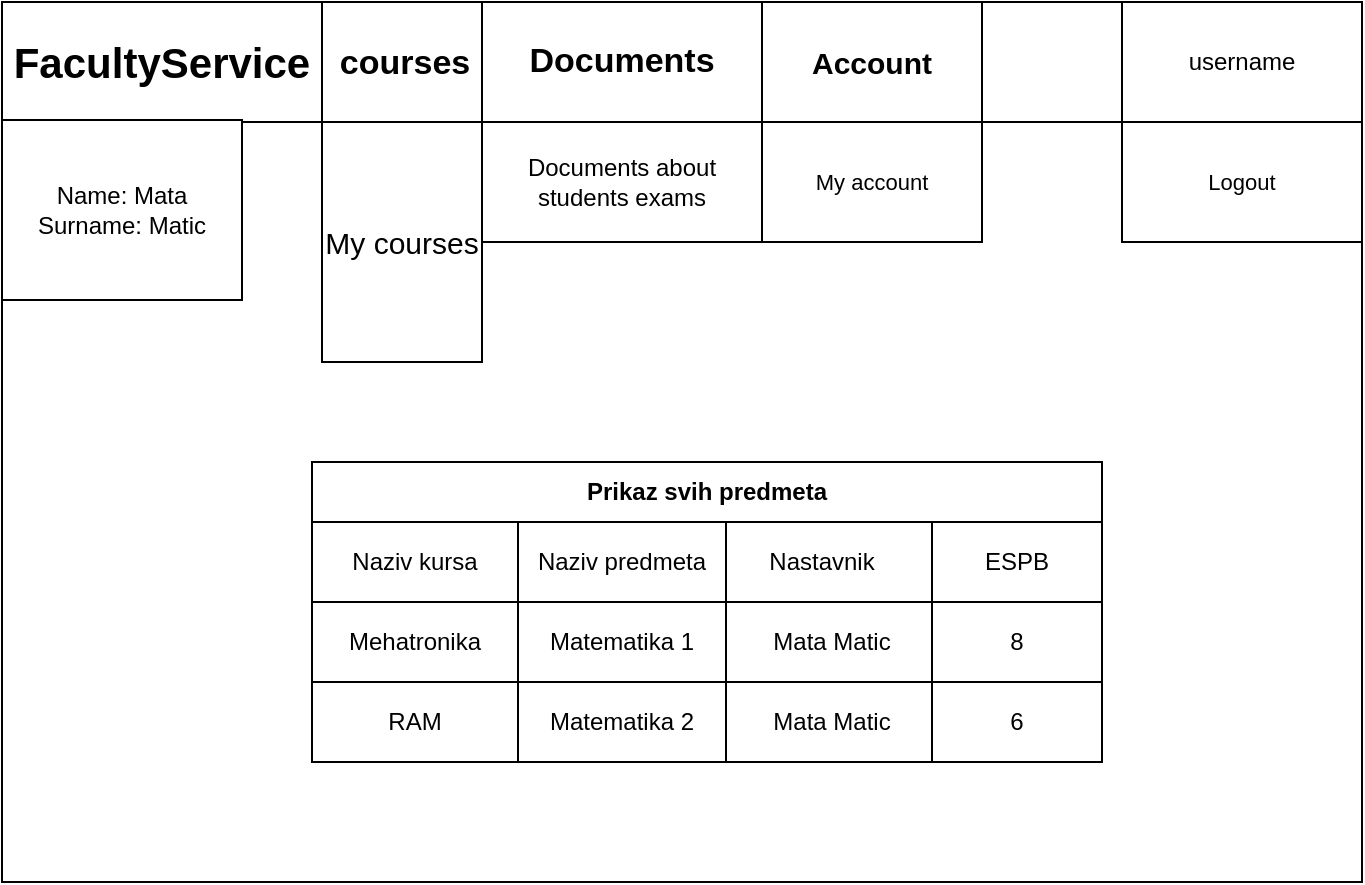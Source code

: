 <mxfile version="14.5.1" type="device"><diagram id="tduyC48xD5vBJLzquOEC" name="Page-1"><mxGraphModel dx="1024" dy="592" grid="1" gridSize="10" guides="1" tooltips="1" connect="1" arrows="1" fold="1" page="1" pageScale="1" pageWidth="850" pageHeight="1100" math="0" shadow="0"><root><mxCell id="0"/><mxCell id="1" parent="0"/><mxCell id="tqLKnSxhAWn-3I9Qmv0B-1" value="" style="rounded=0;whiteSpace=wrap;html=1;" parent="1" vertex="1"><mxGeometry x="70" y="70" width="680" height="440" as="geometry"/></mxCell><mxCell id="tqLKnSxhAWn-3I9Qmv0B-2" value="" style="rounded=0;whiteSpace=wrap;html=1;" parent="1" vertex="1"><mxGeometry x="70" y="70" width="680" height="60" as="geometry"/></mxCell><mxCell id="tqLKnSxhAWn-3I9Qmv0B-4" value="" style="rounded=0;whiteSpace=wrap;html=1;" parent="1" vertex="1"><mxGeometry x="230" y="70" width="100" height="60" as="geometry"/></mxCell><mxCell id="tqLKnSxhAWn-3I9Qmv0B-5" value="&lt;b&gt;&lt;font style=&quot;font-size: 17px&quot;&gt;Documents&lt;/font&gt;&lt;/b&gt;" style="rounded=0;whiteSpace=wrap;html=1;" parent="1" vertex="1"><mxGeometry x="310" y="70" width="140" height="60" as="geometry"/></mxCell><mxCell id="tqLKnSxhAWn-3I9Qmv0B-6" value="Account" style="rounded=0;whiteSpace=wrap;html=1;fontStyle=1;fontSize=15;" parent="1" vertex="1"><mxGeometry x="450" y="70" width="110" height="60" as="geometry"/></mxCell><mxCell id="tqLKnSxhAWn-3I9Qmv0B-7" value="username" style="rounded=0;whiteSpace=wrap;html=1;" parent="1" vertex="1"><mxGeometry x="630" y="70" width="120" height="60" as="geometry"/></mxCell><mxCell id="tqLKnSxhAWn-3I9Qmv0B-8" value="&lt;b&gt;&lt;font style=&quot;font-size: 21px&quot;&gt;FacultyService&lt;/font&gt;&lt;/b&gt;" style="text;html=1;strokeColor=none;fillColor=none;align=center;verticalAlign=middle;whiteSpace=wrap;rounded=0;" parent="1" vertex="1"><mxGeometry x="70" y="90.25" width="160" height="19.5" as="geometry"/></mxCell><mxCell id="tqLKnSxhAWn-3I9Qmv0B-9" value="&lt;b&gt;&lt;font style=&quot;font-size: 17px&quot;&gt;courses&lt;/font&gt;&lt;/b&gt;" style="text;html=1;strokeColor=none;fillColor=none;align=center;verticalAlign=middle;whiteSpace=wrap;rounded=0;" parent="1" vertex="1"><mxGeometry x="250" y="90.25" width="42.5" height="21" as="geometry"/></mxCell><mxCell id="tqLKnSxhAWn-3I9Qmv0B-13" value="My courses" style="rounded=0;whiteSpace=wrap;html=1;fontSize=15;align=center;" parent="1" vertex="1"><mxGeometry x="230" y="130" width="80" height="120" as="geometry"/></mxCell><mxCell id="tqLKnSxhAWn-3I9Qmv0B-14" value="My account" style="rounded=0;whiteSpace=wrap;html=1;fontSize=11;" parent="1" vertex="1"><mxGeometry x="450" y="130" width="110" height="60" as="geometry"/></mxCell><mxCell id="tqLKnSxhAWn-3I9Qmv0B-15" value="Logout" style="rounded=0;whiteSpace=wrap;html=1;fontSize=11;align=center;" parent="1" vertex="1"><mxGeometry x="630" y="130" width="120" height="60" as="geometry"/></mxCell><mxCell id="vfsPZf3n3Y2PrPFcUtdA-43" value="Prikaz svih predmeta" style="shape=table;html=1;whiteSpace=wrap;startSize=30;container=1;collapsible=0;childLayout=tableLayout;fontStyle=1;align=center;" parent="1" vertex="1"><mxGeometry x="225" y="300" width="395" height="150" as="geometry"/></mxCell><mxCell id="vfsPZf3n3Y2PrPFcUtdA-44" value="" style="shape=partialRectangle;html=1;whiteSpace=wrap;collapsible=0;dropTarget=0;pointerEvents=0;fillColor=none;top=0;left=0;bottom=0;right=0;points=[[0,0.5],[1,0.5]];portConstraint=eastwest;" parent="vfsPZf3n3Y2PrPFcUtdA-43" vertex="1"><mxGeometry y="30" width="395" height="40" as="geometry"/></mxCell><mxCell id="vfsPZf3n3Y2PrPFcUtdA-45" value="Naziv kursa" style="shape=partialRectangle;html=1;whiteSpace=wrap;connectable=0;fillColor=none;top=0;left=0;bottom=0;right=0;overflow=hidden;" parent="vfsPZf3n3Y2PrPFcUtdA-44" vertex="1"><mxGeometry width="103" height="40" as="geometry"/></mxCell><mxCell id="vfsPZf3n3Y2PrPFcUtdA-46" value="Naziv predmeta" style="shape=partialRectangle;html=1;whiteSpace=wrap;connectable=0;fillColor=none;top=0;left=0;bottom=0;right=0;overflow=hidden;" parent="vfsPZf3n3Y2PrPFcUtdA-44" vertex="1"><mxGeometry x="103" width="104" height="40" as="geometry"/></mxCell><mxCell id="vfsPZf3n3Y2PrPFcUtdA-47" value="" style="shape=partialRectangle;html=1;whiteSpace=wrap;connectable=0;fillColor=none;top=0;left=0;bottom=0;right=0;overflow=hidden;align=center;" parent="vfsPZf3n3Y2PrPFcUtdA-44" vertex="1"><mxGeometry x="207" width="188" height="40" as="geometry"/></mxCell><mxCell id="vfsPZf3n3Y2PrPFcUtdA-48" value="" style="shape=partialRectangle;html=1;whiteSpace=wrap;collapsible=0;dropTarget=0;pointerEvents=0;fillColor=none;top=0;left=0;bottom=0;right=0;points=[[0,0.5],[1,0.5]];portConstraint=eastwest;" parent="vfsPZf3n3Y2PrPFcUtdA-43" vertex="1"><mxGeometry y="70" width="395" height="40" as="geometry"/></mxCell><mxCell id="vfsPZf3n3Y2PrPFcUtdA-49" value="Mehatronika" style="shape=partialRectangle;html=1;whiteSpace=wrap;connectable=0;fillColor=none;top=0;left=0;bottom=0;right=0;overflow=hidden;" parent="vfsPZf3n3Y2PrPFcUtdA-48" vertex="1"><mxGeometry width="103" height="40" as="geometry"/></mxCell><mxCell id="vfsPZf3n3Y2PrPFcUtdA-50" value="Matematika 1" style="shape=partialRectangle;html=1;whiteSpace=wrap;connectable=0;fillColor=none;top=0;left=0;bottom=0;right=0;overflow=hidden;" parent="vfsPZf3n3Y2PrPFcUtdA-48" vertex="1"><mxGeometry x="103" width="104" height="40" as="geometry"/></mxCell><mxCell id="vfsPZf3n3Y2PrPFcUtdA-51" value="" style="shape=partialRectangle;html=1;whiteSpace=wrap;connectable=0;fillColor=none;top=0;left=0;bottom=0;right=0;overflow=hidden;" parent="vfsPZf3n3Y2PrPFcUtdA-48" vertex="1"><mxGeometry x="207" width="188" height="40" as="geometry"/></mxCell><mxCell id="vfsPZf3n3Y2PrPFcUtdA-52" value="" style="shape=partialRectangle;html=1;whiteSpace=wrap;collapsible=0;dropTarget=0;pointerEvents=0;fillColor=none;top=0;left=0;bottom=0;right=0;points=[[0,0.5],[1,0.5]];portConstraint=eastwest;" parent="vfsPZf3n3Y2PrPFcUtdA-43" vertex="1"><mxGeometry y="110" width="395" height="40" as="geometry"/></mxCell><mxCell id="vfsPZf3n3Y2PrPFcUtdA-53" value="RAM" style="shape=partialRectangle;html=1;whiteSpace=wrap;connectable=0;fillColor=none;top=0;left=0;bottom=0;right=0;overflow=hidden;" parent="vfsPZf3n3Y2PrPFcUtdA-52" vertex="1"><mxGeometry width="103" height="40" as="geometry"/></mxCell><mxCell id="vfsPZf3n3Y2PrPFcUtdA-54" value="Matematika 2" style="shape=partialRectangle;html=1;whiteSpace=wrap;connectable=0;fillColor=none;top=0;left=0;bottom=0;right=0;overflow=hidden;" parent="vfsPZf3n3Y2PrPFcUtdA-52" vertex="1"><mxGeometry x="103" width="104" height="40" as="geometry"/></mxCell><mxCell id="vfsPZf3n3Y2PrPFcUtdA-55" value="" style="shape=partialRectangle;html=1;whiteSpace=wrap;connectable=0;fillColor=none;top=0;left=0;bottom=0;right=0;overflow=hidden;" parent="vfsPZf3n3Y2PrPFcUtdA-52" vertex="1"><mxGeometry x="207" width="188" height="40" as="geometry"/></mxCell><mxCell id="vfsPZf3n3Y2PrPFcUtdA-56" value="ESPB" style="rounded=0;whiteSpace=wrap;html=1;" parent="1" vertex="1"><mxGeometry x="535" y="330" width="85" height="40" as="geometry"/></mxCell><mxCell id="vfsPZf3n3Y2PrPFcUtdA-57" value="8" style="rounded=0;whiteSpace=wrap;html=1;" parent="1" vertex="1"><mxGeometry x="535" y="370" width="85" height="40" as="geometry"/></mxCell><mxCell id="vfsPZf3n3Y2PrPFcUtdA-58" value="6" style="rounded=0;whiteSpace=wrap;html=1;" parent="1" vertex="1"><mxGeometry x="535" y="410" width="85" height="40" as="geometry"/></mxCell><mxCell id="vfsPZf3n3Y2PrPFcUtdA-59" value="Nastavnik" style="text;html=1;strokeColor=none;fillColor=none;align=center;verticalAlign=middle;whiteSpace=wrap;rounded=0;" parent="1" vertex="1"><mxGeometry x="460" y="340" width="40" height="20" as="geometry"/></mxCell><mxCell id="vfsPZf3n3Y2PrPFcUtdA-60" value="Mata Matic" style="text;html=1;strokeColor=none;fillColor=none;align=center;verticalAlign=middle;whiteSpace=wrap;rounded=0;" parent="1" vertex="1"><mxGeometry x="450" y="380" width="70" height="20" as="geometry"/></mxCell><mxCell id="vfsPZf3n3Y2PrPFcUtdA-61" value="Mata Matic" style="text;html=1;strokeColor=none;fillColor=none;align=center;verticalAlign=middle;whiteSpace=wrap;rounded=0;" parent="1" vertex="1"><mxGeometry x="450" y="420" width="70" height="20" as="geometry"/></mxCell><mxCell id="-H6UMxF9Or8ce0LB74Ad-1" value="Text" style="text;html=1;strokeColor=none;fillColor=none;align=center;verticalAlign=middle;whiteSpace=wrap;rounded=0;" parent="1" vertex="1"><mxGeometry x="80" y="140" width="40" height="20" as="geometry"/></mxCell><mxCell id="-H6UMxF9Or8ce0LB74Ad-2" value="Name: Mata&lt;br&gt;Surname: Matic" style="rounded=0;whiteSpace=wrap;html=1;" parent="1" vertex="1"><mxGeometry x="70" y="129" width="120" height="90" as="geometry"/></mxCell><mxCell id="ZRG0Oshb5DCXnDlSFJx9-1" value="Documents about students exams" style="rounded=0;whiteSpace=wrap;html=1;" vertex="1" parent="1"><mxGeometry x="310" y="130" width="140" height="60" as="geometry"/></mxCell></root></mxGraphModel></diagram></mxfile>